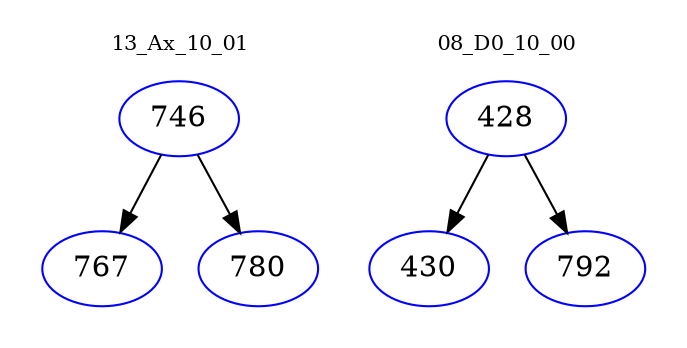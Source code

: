 digraph{
subgraph cluster_0 {
color = white
label = "13_Ax_10_01";
fontsize=10;
T0_746 [label="746", color="blue"]
T0_746 -> T0_767 [color="black"]
T0_767 [label="767", color="blue"]
T0_746 -> T0_780 [color="black"]
T0_780 [label="780", color="blue"]
}
subgraph cluster_1 {
color = white
label = "08_D0_10_00";
fontsize=10;
T1_428 [label="428", color="blue"]
T1_428 -> T1_430 [color="black"]
T1_430 [label="430", color="blue"]
T1_428 -> T1_792 [color="black"]
T1_792 [label="792", color="blue"]
}
}
